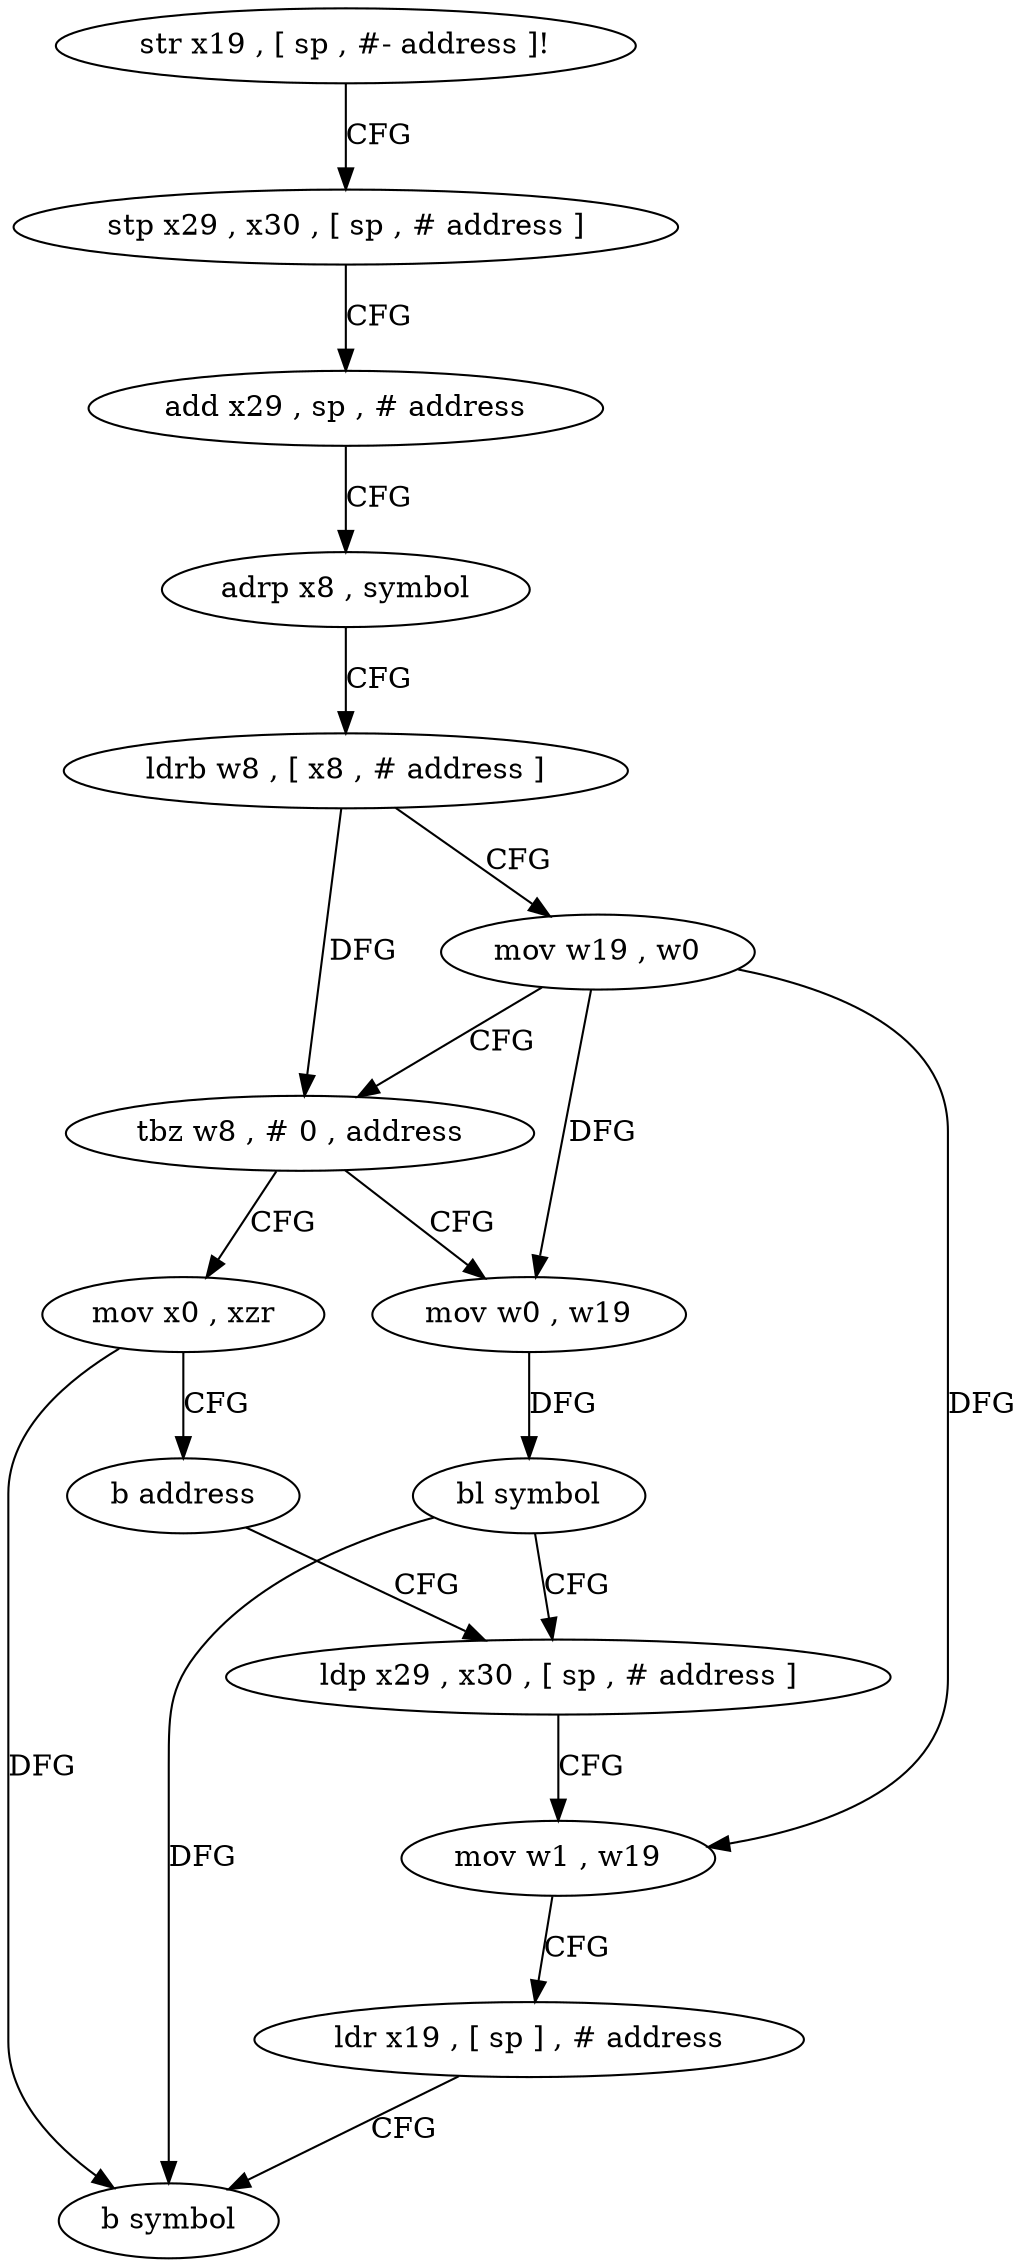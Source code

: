 digraph "func" {
"4224800" [label = "str x19 , [ sp , #- address ]!" ]
"4224804" [label = "stp x29 , x30 , [ sp , # address ]" ]
"4224808" [label = "add x29 , sp , # address" ]
"4224812" [label = "adrp x8 , symbol" ]
"4224816" [label = "ldrb w8 , [ x8 , # address ]" ]
"4224820" [label = "mov w19 , w0" ]
"4224824" [label = "tbz w8 , # 0 , address" ]
"4224836" [label = "mov w0 , w19" ]
"4224828" [label = "mov x0 , xzr" ]
"4224840" [label = "bl symbol" ]
"4224844" [label = "ldp x29 , x30 , [ sp , # address ]" ]
"4224832" [label = "b address" ]
"4224848" [label = "mov w1 , w19" ]
"4224852" [label = "ldr x19 , [ sp ] , # address" ]
"4224856" [label = "b symbol" ]
"4224800" -> "4224804" [ label = "CFG" ]
"4224804" -> "4224808" [ label = "CFG" ]
"4224808" -> "4224812" [ label = "CFG" ]
"4224812" -> "4224816" [ label = "CFG" ]
"4224816" -> "4224820" [ label = "CFG" ]
"4224816" -> "4224824" [ label = "DFG" ]
"4224820" -> "4224824" [ label = "CFG" ]
"4224820" -> "4224836" [ label = "DFG" ]
"4224820" -> "4224848" [ label = "DFG" ]
"4224824" -> "4224836" [ label = "CFG" ]
"4224824" -> "4224828" [ label = "CFG" ]
"4224836" -> "4224840" [ label = "DFG" ]
"4224828" -> "4224832" [ label = "CFG" ]
"4224828" -> "4224856" [ label = "DFG" ]
"4224840" -> "4224844" [ label = "CFG" ]
"4224840" -> "4224856" [ label = "DFG" ]
"4224844" -> "4224848" [ label = "CFG" ]
"4224832" -> "4224844" [ label = "CFG" ]
"4224848" -> "4224852" [ label = "CFG" ]
"4224852" -> "4224856" [ label = "CFG" ]
}
